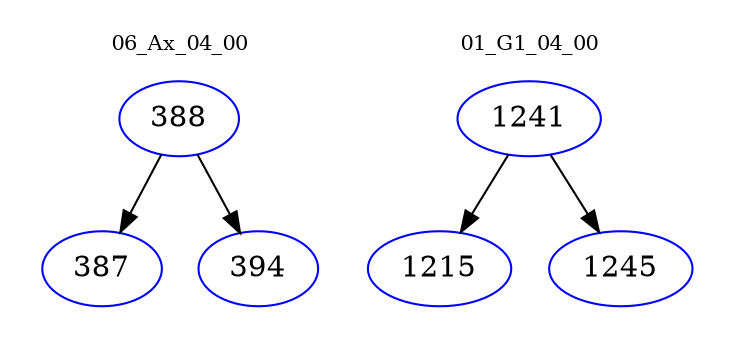 digraph{
subgraph cluster_0 {
color = white
label = "06_Ax_04_00";
fontsize=10;
T0_388 [label="388", color="blue"]
T0_388 -> T0_387 [color="black"]
T0_387 [label="387", color="blue"]
T0_388 -> T0_394 [color="black"]
T0_394 [label="394", color="blue"]
}
subgraph cluster_1 {
color = white
label = "01_G1_04_00";
fontsize=10;
T1_1241 [label="1241", color="blue"]
T1_1241 -> T1_1215 [color="black"]
T1_1215 [label="1215", color="blue"]
T1_1241 -> T1_1245 [color="black"]
T1_1245 [label="1245", color="blue"]
}
}
